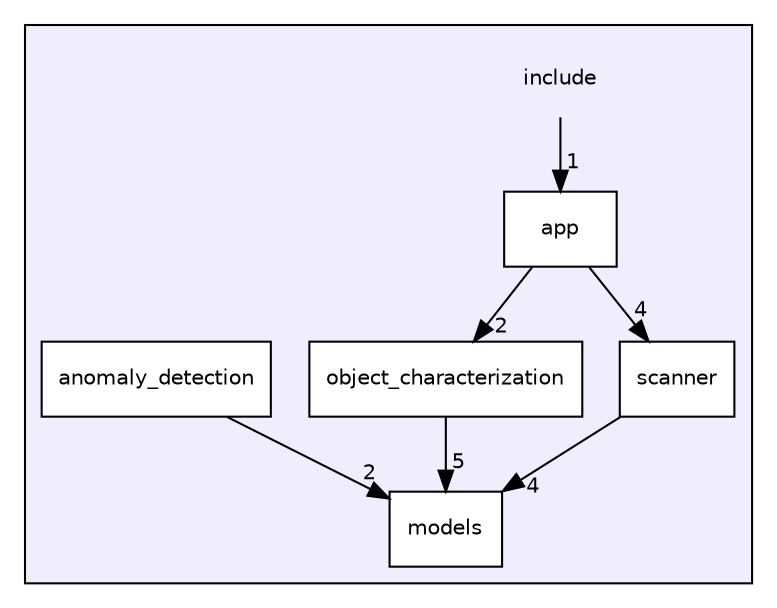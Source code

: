digraph "include" {
  compound=true
  node [ fontsize="10", fontname="Helvetica"];
  edge [ labelfontsize="10", labelfontname="Helvetica"];
  subgraph clusterdir_d44c64559bbebec7f509842c48db8b23 {
    graph [ bgcolor="#eeeeff", pencolor="black", label="" URL="dir_d44c64559bbebec7f509842c48db8b23.html"];
    dir_d44c64559bbebec7f509842c48db8b23 [shape=plaintext label="include"];
    dir_126f0d9012b94ea5e5efb6af0923caad [shape=box label="anomaly_detection" color="black" fillcolor="white" style="filled" URL="dir_126f0d9012b94ea5e5efb6af0923caad.html"];
    dir_98ff7954eb3842da01d2ae02361edfa5 [shape=box label="app" color="black" fillcolor="white" style="filled" URL="dir_98ff7954eb3842da01d2ae02361edfa5.html"];
    dir_828b612f8450ccb3091aade92090c8e3 [shape=box label="models" color="black" fillcolor="white" style="filled" URL="dir_828b612f8450ccb3091aade92090c8e3.html"];
    dir_e6a46eaf5f0c8c3e11609743177702c5 [shape=box label="object_characterization" color="black" fillcolor="white" style="filled" URL="dir_e6a46eaf5f0c8c3e11609743177702c5.html"];
    dir_e89ff169d3e8e77f69d16b855fc26496 [shape=box label="scanner" color="black" fillcolor="white" style="filled" URL="dir_e89ff169d3e8e77f69d16b855fc26496.html"];
  }
  dir_e6a46eaf5f0c8c3e11609743177702c5->dir_828b612f8450ccb3091aade92090c8e3 [headlabel="5", labeldistance=1.5 headhref="dir_000004_000003.html"];
  dir_126f0d9012b94ea5e5efb6af0923caad->dir_828b612f8450ccb3091aade92090c8e3 [headlabel="2", labeldistance=1.5 headhref="dir_000001_000003.html"];
  dir_d44c64559bbebec7f509842c48db8b23->dir_98ff7954eb3842da01d2ae02361edfa5 [headlabel="1", labeldistance=1.5 headhref="dir_000000_000002.html"];
  dir_e89ff169d3e8e77f69d16b855fc26496->dir_828b612f8450ccb3091aade92090c8e3 [headlabel="4", labeldistance=1.5 headhref="dir_000005_000003.html"];
  dir_98ff7954eb3842da01d2ae02361edfa5->dir_e6a46eaf5f0c8c3e11609743177702c5 [headlabel="2", labeldistance=1.5 headhref="dir_000002_000004.html"];
  dir_98ff7954eb3842da01d2ae02361edfa5->dir_e89ff169d3e8e77f69d16b855fc26496 [headlabel="4", labeldistance=1.5 headhref="dir_000002_000005.html"];
}
